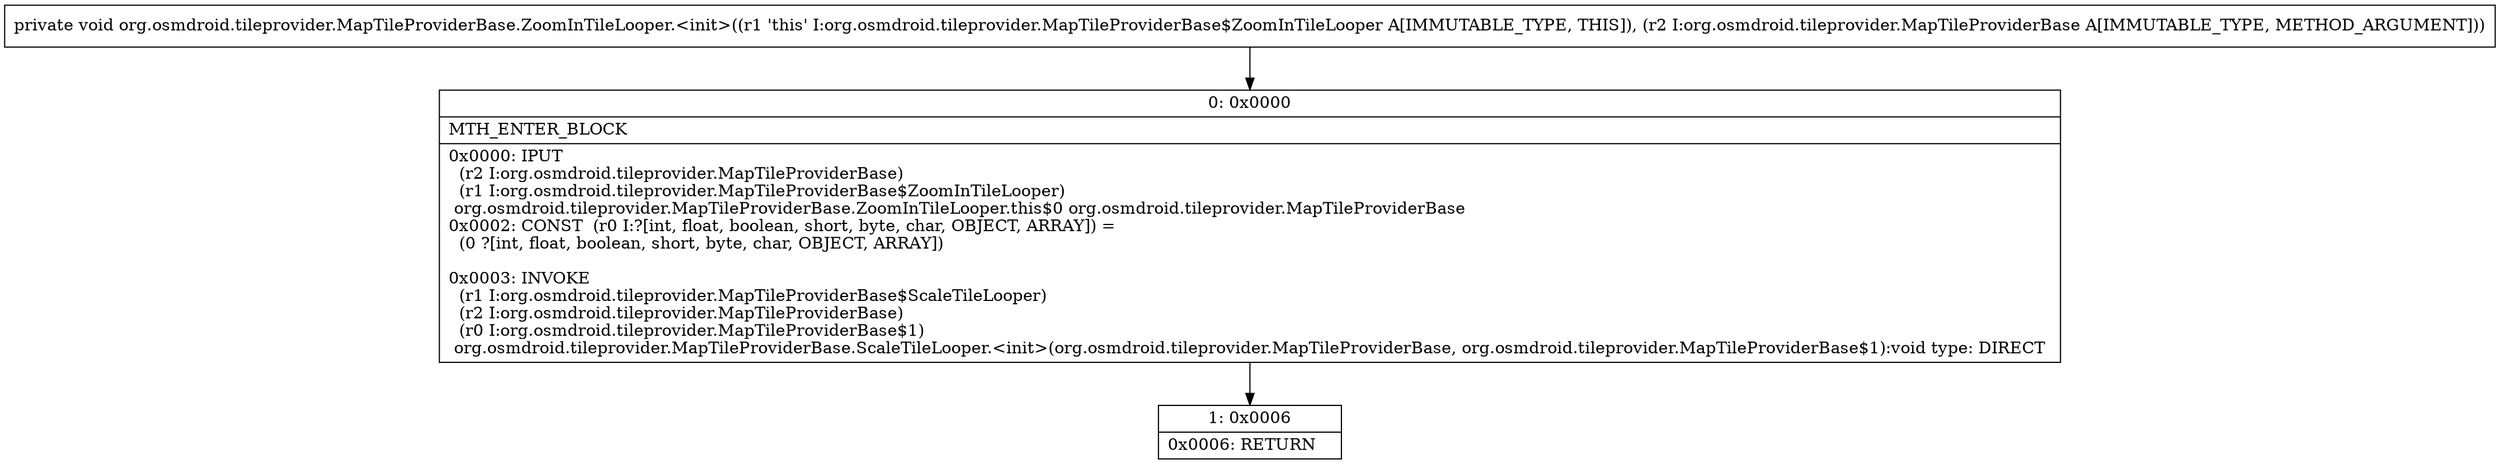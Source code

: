 digraph "CFG fororg.osmdroid.tileprovider.MapTileProviderBase.ZoomInTileLooper.\<init\>(Lorg\/osmdroid\/tileprovider\/MapTileProviderBase;)V" {
Node_0 [shape=record,label="{0\:\ 0x0000|MTH_ENTER_BLOCK\l|0x0000: IPUT  \l  (r2 I:org.osmdroid.tileprovider.MapTileProviderBase)\l  (r1 I:org.osmdroid.tileprovider.MapTileProviderBase$ZoomInTileLooper)\l org.osmdroid.tileprovider.MapTileProviderBase.ZoomInTileLooper.this$0 org.osmdroid.tileprovider.MapTileProviderBase \l0x0002: CONST  (r0 I:?[int, float, boolean, short, byte, char, OBJECT, ARRAY]) = \l  (0 ?[int, float, boolean, short, byte, char, OBJECT, ARRAY])\l \l0x0003: INVOKE  \l  (r1 I:org.osmdroid.tileprovider.MapTileProviderBase$ScaleTileLooper)\l  (r2 I:org.osmdroid.tileprovider.MapTileProviderBase)\l  (r0 I:org.osmdroid.tileprovider.MapTileProviderBase$1)\l org.osmdroid.tileprovider.MapTileProviderBase.ScaleTileLooper.\<init\>(org.osmdroid.tileprovider.MapTileProviderBase, org.osmdroid.tileprovider.MapTileProviderBase$1):void type: DIRECT \l}"];
Node_1 [shape=record,label="{1\:\ 0x0006|0x0006: RETURN   \l}"];
MethodNode[shape=record,label="{private void org.osmdroid.tileprovider.MapTileProviderBase.ZoomInTileLooper.\<init\>((r1 'this' I:org.osmdroid.tileprovider.MapTileProviderBase$ZoomInTileLooper A[IMMUTABLE_TYPE, THIS]), (r2 I:org.osmdroid.tileprovider.MapTileProviderBase A[IMMUTABLE_TYPE, METHOD_ARGUMENT])) }"];
MethodNode -> Node_0;
Node_0 -> Node_1;
}

